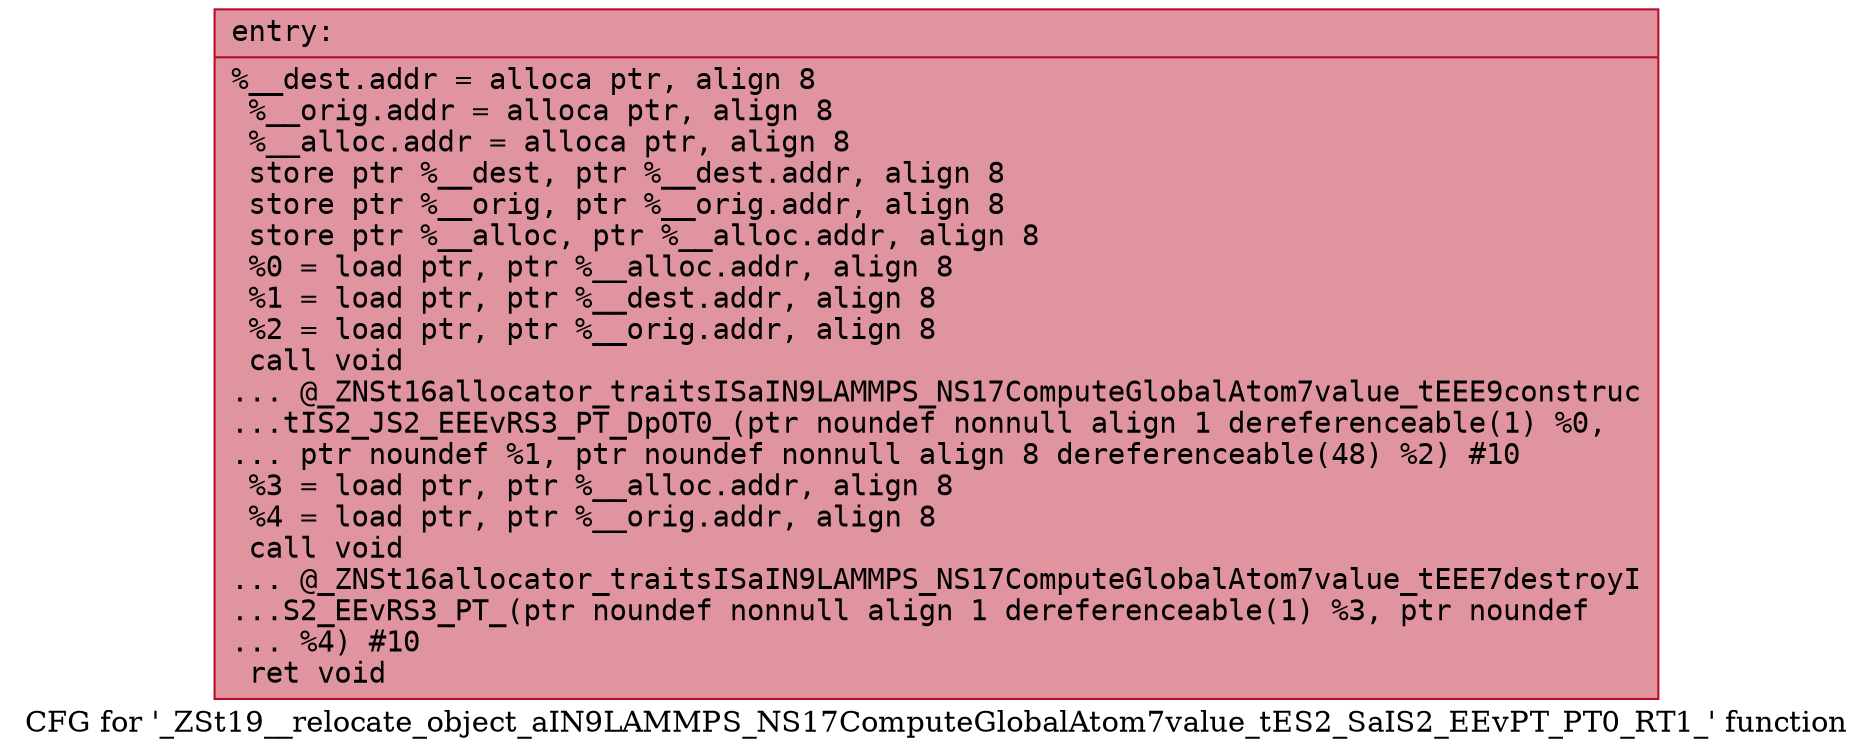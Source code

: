 digraph "CFG for '_ZSt19__relocate_object_aIN9LAMMPS_NS17ComputeGlobalAtom7value_tES2_SaIS2_EEvPT_PT0_RT1_' function" {
	label="CFG for '_ZSt19__relocate_object_aIN9LAMMPS_NS17ComputeGlobalAtom7value_tES2_SaIS2_EEvPT_PT0_RT1_' function";

	Node0x56131ec17ce0 [shape=record,color="#b70d28ff", style=filled, fillcolor="#b70d2870" fontname="Courier",label="{entry:\l|  %__dest.addr = alloca ptr, align 8\l  %__orig.addr = alloca ptr, align 8\l  %__alloc.addr = alloca ptr, align 8\l  store ptr %__dest, ptr %__dest.addr, align 8\l  store ptr %__orig, ptr %__orig.addr, align 8\l  store ptr %__alloc, ptr %__alloc.addr, align 8\l  %0 = load ptr, ptr %__alloc.addr, align 8\l  %1 = load ptr, ptr %__dest.addr, align 8\l  %2 = load ptr, ptr %__orig.addr, align 8\l  call void\l... @_ZNSt16allocator_traitsISaIN9LAMMPS_NS17ComputeGlobalAtom7value_tEEE9construc\l...tIS2_JS2_EEEvRS3_PT_DpOT0_(ptr noundef nonnull align 1 dereferenceable(1) %0,\l... ptr noundef %1, ptr noundef nonnull align 8 dereferenceable(48) %2) #10\l  %3 = load ptr, ptr %__alloc.addr, align 8\l  %4 = load ptr, ptr %__orig.addr, align 8\l  call void\l... @_ZNSt16allocator_traitsISaIN9LAMMPS_NS17ComputeGlobalAtom7value_tEEE7destroyI\l...S2_EEvRS3_PT_(ptr noundef nonnull align 1 dereferenceable(1) %3, ptr noundef\l... %4) #10\l  ret void\l}"];
}
